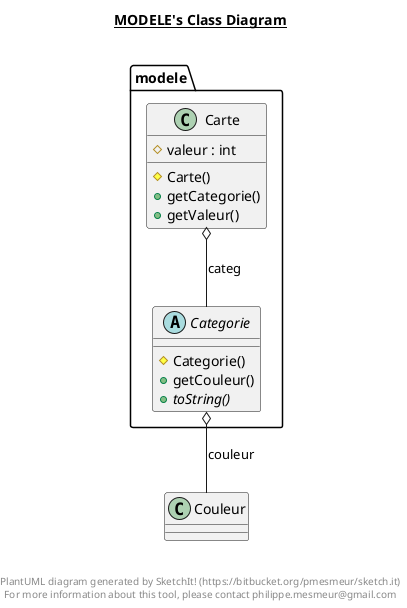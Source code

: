 @startuml

title __MODELE's Class Diagram__\n

  package modele {
    class Carte {
        # valeur : int
        # Carte()
        + getCategorie()
        + getValeur()
    }
  }
  

  package modele {
    abstract class Categorie {
        # Categorie()
        + getCouleur()
        {abstract} + toString()
    }
  }
  

  Carte o-- Categorie : categ
  Categorie o-- Couleur : couleur


right footer


PlantUML diagram generated by SketchIt! (https://bitbucket.org/pmesmeur/sketch.it)
For more information about this tool, please contact philippe.mesmeur@gmail.com
endfooter

@enduml
